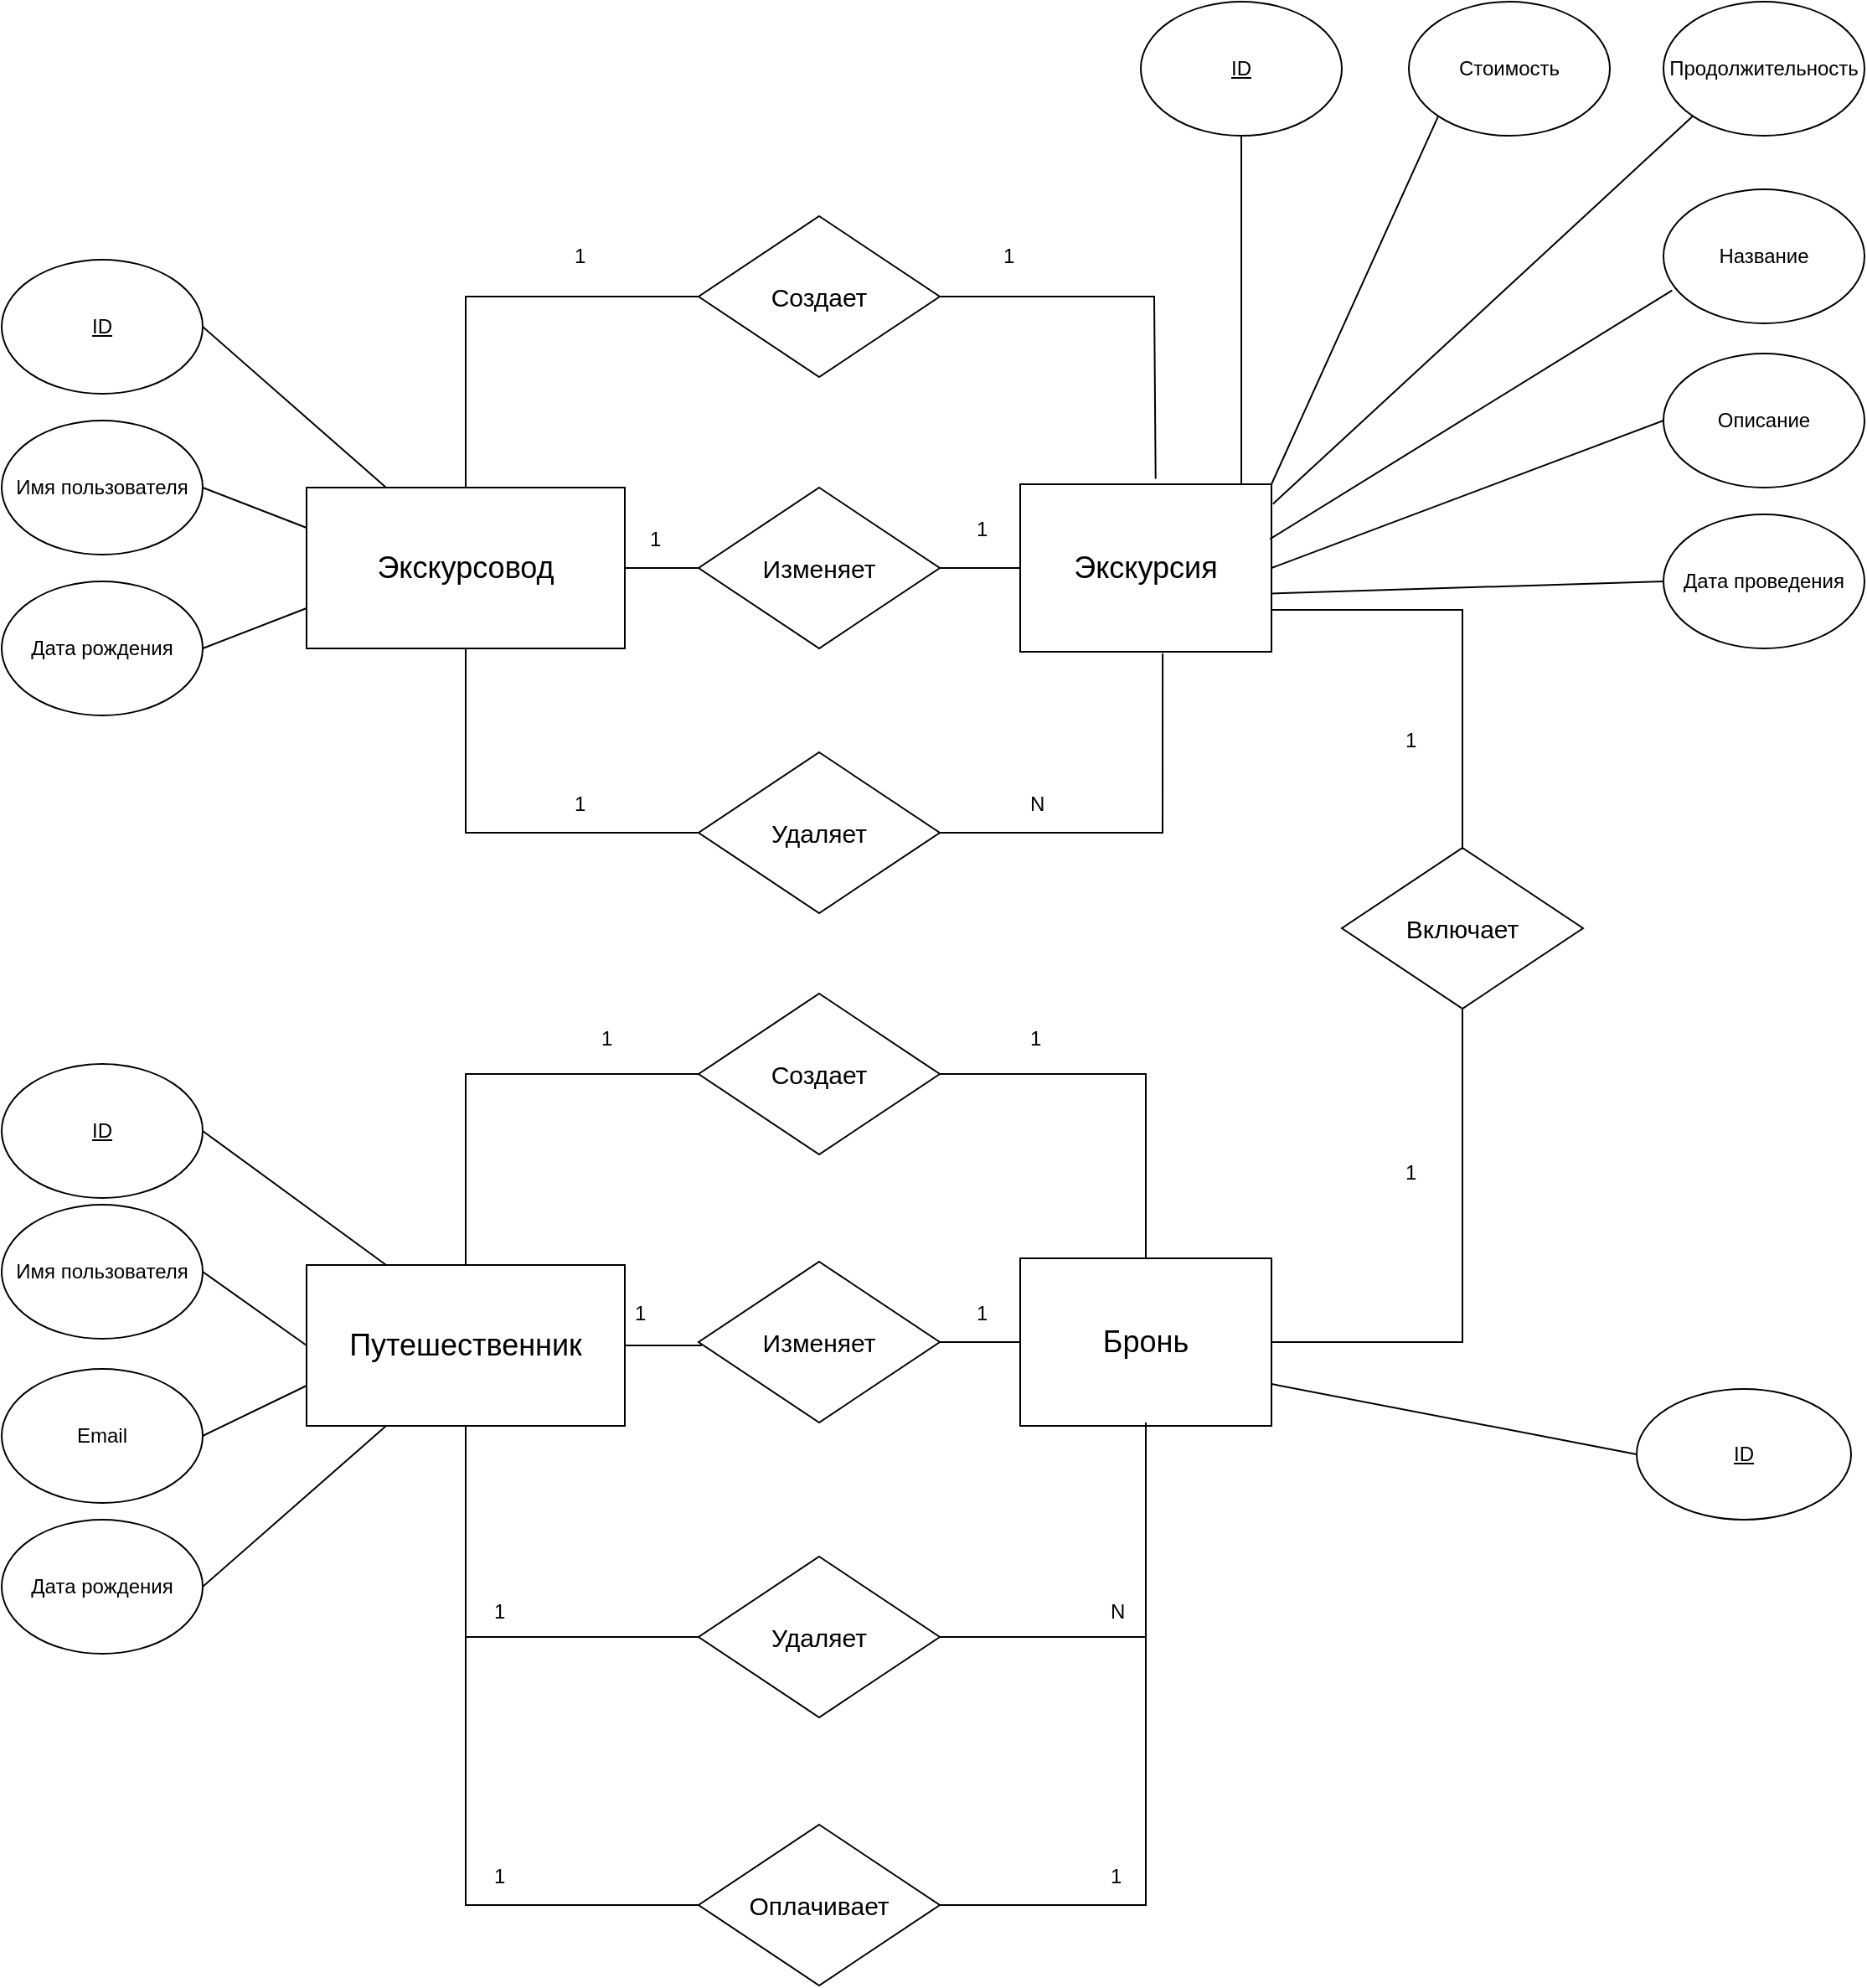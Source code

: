 <mxfile version="21.8.2" type="device">
  <diagram name="Страница 1" id="Tx8E7D5D8GFHcgZXqqEq">
    <mxGraphModel dx="2852" dy="2555" grid="1" gridSize="16" guides="1" tooltips="1" connect="1" arrows="1" fold="1" page="1" pageScale="1" pageWidth="827" pageHeight="1169" math="0" shadow="0">
      <root>
        <mxCell id="0" />
        <mxCell id="1" parent="0" />
        <mxCell id="LSmHs6NhPEWxk4D89v96-4" value="&lt;span style=&quot;font-size: 18px;&quot;&gt;Путешественник&lt;/span&gt;" style="rounded=0;whiteSpace=wrap;html=1;" parent="1" vertex="1">
          <mxGeometry x="150" y="738" width="190" height="96" as="geometry" />
        </mxCell>
        <mxCell id="LSmHs6NhPEWxk4D89v96-5" value="&lt;span style=&quot;font-size: 18px;&quot;&gt;Бронь&lt;/span&gt;" style="rounded=0;whiteSpace=wrap;html=1;" parent="1" vertex="1">
          <mxGeometry x="576" y="734" width="150" height="100" as="geometry" />
        </mxCell>
        <mxCell id="LSmHs6NhPEWxk4D89v96-30" style="edgeStyle=orthogonalEdgeStyle;rounded=0;orthogonalLoop=1;jettySize=auto;html=1;strokeColor=none;" parent="1" source="LSmHs6NhPEWxk4D89v96-11" target="LSmHs6NhPEWxk4D89v96-25" edge="1">
          <mxGeometry relative="1" as="geometry" />
        </mxCell>
        <mxCell id="LSmHs6NhPEWxk4D89v96-11" value="&lt;font style=&quot;font-size: 18px;&quot;&gt;Экскурсовод&lt;/font&gt;" style="rounded=0;whiteSpace=wrap;html=1;" parent="1" vertex="1">
          <mxGeometry x="150" y="274" width="190" height="96" as="geometry" />
        </mxCell>
        <mxCell id="LSmHs6NhPEWxk4D89v96-12" value="&lt;font style=&quot;font-size: 18px;&quot;&gt;Экскурсия&lt;/font&gt;" style="rounded=0;whiteSpace=wrap;html=1;" parent="1" vertex="1">
          <mxGeometry x="576" y="272" width="150" height="100" as="geometry" />
        </mxCell>
        <mxCell id="LSmHs6NhPEWxk4D89v96-15" value="&lt;font style=&quot;font-size: 15px;&quot;&gt;Включает&lt;/font&gt;" style="rhombus;whiteSpace=wrap;html=1;" parent="1" vertex="1">
          <mxGeometry x="768" y="489" width="144" height="96" as="geometry" />
        </mxCell>
        <mxCell id="LSmHs6NhPEWxk4D89v96-18" value="&lt;span style=&quot;font-size: 15px;&quot;&gt;Создает&lt;/span&gt;" style="rhombus;whiteSpace=wrap;html=1;" parent="1" vertex="1">
          <mxGeometry x="384" y="576" width="144" height="96" as="geometry" />
        </mxCell>
        <mxCell id="LSmHs6NhPEWxk4D89v96-19" value="&lt;font style=&quot;font-size: 15px;&quot;&gt;Изменяет&lt;/font&gt;" style="rhombus;whiteSpace=wrap;html=1;" parent="1" vertex="1">
          <mxGeometry x="384" y="736" width="144" height="96" as="geometry" />
        </mxCell>
        <mxCell id="LSmHs6NhPEWxk4D89v96-20" value="&lt;font style=&quot;font-size: 15px;&quot;&gt;Удаляет&lt;/font&gt;" style="rhombus;whiteSpace=wrap;html=1;" parent="1" vertex="1">
          <mxGeometry x="384" y="912" width="144" height="96" as="geometry" />
        </mxCell>
        <mxCell id="LSmHs6NhPEWxk4D89v96-21" value="&lt;font style=&quot;font-size: 15px;&quot;&gt;Создает&lt;/font&gt;" style="rhombus;whiteSpace=wrap;html=1;" parent="1" vertex="1">
          <mxGeometry x="384" y="112" width="144" height="96" as="geometry" />
        </mxCell>
        <mxCell id="LSmHs6NhPEWxk4D89v96-25" value="&lt;font style=&quot;font-size: 15px;&quot;&gt;Изменяет&lt;/font&gt;" style="rhombus;whiteSpace=wrap;html=1;" parent="1" vertex="1">
          <mxGeometry x="384" y="274" width="144" height="96" as="geometry" />
        </mxCell>
        <mxCell id="LSmHs6NhPEWxk4D89v96-27" value="&lt;font style=&quot;font-size: 15px;&quot;&gt;Удаляет&lt;/font&gt;" style="rhombus;whiteSpace=wrap;html=1;" parent="1" vertex="1">
          <mxGeometry x="384" y="432" width="144" height="96" as="geometry" />
        </mxCell>
        <mxCell id="LSmHs6NhPEWxk4D89v96-33" value="&lt;u&gt;ID&lt;/u&gt;" style="ellipse;whiteSpace=wrap;html=1;" parent="1" vertex="1">
          <mxGeometry x="648" y="-16" width="120" height="80" as="geometry" />
        </mxCell>
        <mxCell id="LSmHs6NhPEWxk4D89v96-34" value="Название" style="ellipse;whiteSpace=wrap;html=1;" parent="1" vertex="1">
          <mxGeometry x="960" y="96" width="120" height="80" as="geometry" />
        </mxCell>
        <mxCell id="LSmHs6NhPEWxk4D89v96-35" value="Описание" style="ellipse;whiteSpace=wrap;html=1;" parent="1" vertex="1">
          <mxGeometry x="960" y="194" width="120" height="80" as="geometry" />
        </mxCell>
        <mxCell id="LSmHs6NhPEWxk4D89v96-36" value="Дата проведения" style="ellipse;whiteSpace=wrap;html=1;" parent="1" vertex="1">
          <mxGeometry x="960" y="290" width="120" height="80" as="geometry" />
        </mxCell>
        <mxCell id="LSmHs6NhPEWxk4D89v96-42" value="&lt;u&gt;ID&lt;/u&gt;" style="ellipse;whiteSpace=wrap;html=1;" parent="1" vertex="1">
          <mxGeometry x="-32" y="138" width="120" height="80" as="geometry" />
        </mxCell>
        <mxCell id="LSmHs6NhPEWxk4D89v96-43" value="Имя пользователя" style="ellipse;whiteSpace=wrap;html=1;" parent="1" vertex="1">
          <mxGeometry x="-32" y="234" width="120" height="80" as="geometry" />
        </mxCell>
        <mxCell id="LSmHs6NhPEWxk4D89v96-44" value="Дата рождения" style="ellipse;whiteSpace=wrap;html=1;" parent="1" vertex="1">
          <mxGeometry x="-32" y="330" width="120" height="80" as="geometry" />
        </mxCell>
        <mxCell id="LSmHs6NhPEWxk4D89v96-56" value="&lt;u&gt;ID&lt;/u&gt;" style="ellipse;whiteSpace=wrap;html=1;" parent="1" vertex="1">
          <mxGeometry x="-32" y="618" width="120" height="80" as="geometry" />
        </mxCell>
        <mxCell id="LSmHs6NhPEWxk4D89v96-57" value="Имя пользователя" style="ellipse;whiteSpace=wrap;html=1;" parent="1" vertex="1">
          <mxGeometry x="-32" y="702" width="120" height="80" as="geometry" />
        </mxCell>
        <mxCell id="LSmHs6NhPEWxk4D89v96-58" value="Дата рождения" style="ellipse;whiteSpace=wrap;html=1;" parent="1" vertex="1">
          <mxGeometry x="-32" y="890" width="120" height="80" as="geometry" />
        </mxCell>
        <mxCell id="LSmHs6NhPEWxk4D89v96-66" value="&lt;u&gt;ID&lt;/u&gt;" style="ellipse;whiteSpace=wrap;html=1;" parent="1" vertex="1">
          <mxGeometry x="944" y="812" width="128" height="78" as="geometry" />
        </mxCell>
        <mxCell id="LSmHs6NhPEWxk4D89v96-74" value="&lt;span style=&quot;font-size: 15px;&quot;&gt;Оплачивает&lt;/span&gt;" style="rhombus;whiteSpace=wrap;html=1;" parent="1" vertex="1">
          <mxGeometry x="384" y="1072" width="144" height="96" as="geometry" />
        </mxCell>
        <mxCell id="LSmHs6NhPEWxk4D89v96-77" value="1" style="text;strokeColor=none;fillColor=none;align=left;verticalAlign=middle;spacingLeft=4;spacingRight=4;overflow=hidden;points=[[0,0.5],[1,0.5]];portConstraint=eastwest;rotatable=0;whiteSpace=wrap;html=1;" parent="1" vertex="1">
          <mxGeometry x="624" y="1088" width="128" height="30" as="geometry" />
        </mxCell>
        <mxCell id="LSmHs6NhPEWxk4D89v96-78" value="1" style="text;strokeColor=none;fillColor=none;align=left;verticalAlign=middle;spacingLeft=4;spacingRight=4;overflow=hidden;points=[[0,0.5],[1,0.5]];portConstraint=eastwest;rotatable=0;whiteSpace=wrap;html=1;" parent="1" vertex="1">
          <mxGeometry x="256" y="1088" width="128" height="30" as="geometry" />
        </mxCell>
        <mxCell id="LSmHs6NhPEWxk4D89v96-93" value="1" style="text;strokeColor=none;fillColor=none;align=left;verticalAlign=middle;spacingLeft=4;spacingRight=4;overflow=hidden;points=[[0,0.5],[1,0.5]];portConstraint=eastwest;rotatable=0;whiteSpace=wrap;html=1;" parent="1" vertex="1">
          <mxGeometry x="800" y="410" width="128" height="30" as="geometry" />
        </mxCell>
        <mxCell id="LSmHs6NhPEWxk4D89v96-94" value="1" style="text;strokeColor=none;fillColor=none;align=left;verticalAlign=middle;spacingLeft=4;spacingRight=4;overflow=hidden;points=[[0,0.5],[1,0.5]];portConstraint=eastwest;rotatable=0;whiteSpace=wrap;html=1;" parent="1" vertex="1">
          <mxGeometry x="800" y="668" width="128" height="30" as="geometry" />
        </mxCell>
        <mxCell id="CZ-r4qxeb7wRKjXXscDI-5" value="" style="endArrow=none;html=1;rounded=0;exitX=1;exitY=0.5;exitDx=0;exitDy=0;entryX=0.25;entryY=0;entryDx=0;entryDy=0;" parent="1" source="LSmHs6NhPEWxk4D89v96-56" target="LSmHs6NhPEWxk4D89v96-4" edge="1">
          <mxGeometry width="50" height="50" relative="1" as="geometry">
            <mxPoint x="288" y="738" as="sourcePoint" />
            <mxPoint x="338" y="688" as="targetPoint" />
          </mxGeometry>
        </mxCell>
        <mxCell id="CZ-r4qxeb7wRKjXXscDI-6" value="" style="endArrow=none;html=1;rounded=0;exitX=1;exitY=0.5;exitDx=0;exitDy=0;entryX=0;entryY=0.5;entryDx=0;entryDy=0;" parent="1" source="LSmHs6NhPEWxk4D89v96-57" target="LSmHs6NhPEWxk4D89v96-4" edge="1">
          <mxGeometry width="50" height="50" relative="1" as="geometry">
            <mxPoint x="288" y="738" as="sourcePoint" />
            <mxPoint x="338" y="688" as="targetPoint" />
          </mxGeometry>
        </mxCell>
        <mxCell id="CZ-r4qxeb7wRKjXXscDI-7" value="" style="endArrow=none;html=1;rounded=0;exitX=1;exitY=0.5;exitDx=0;exitDy=0;entryX=0.25;entryY=1;entryDx=0;entryDy=0;" parent="1" source="LSmHs6NhPEWxk4D89v96-58" target="LSmHs6NhPEWxk4D89v96-4" edge="1">
          <mxGeometry width="50" height="50" relative="1" as="geometry">
            <mxPoint x="288" y="738" as="sourcePoint" />
            <mxPoint x="338" y="688" as="targetPoint" />
          </mxGeometry>
        </mxCell>
        <mxCell id="CZ-r4qxeb7wRKjXXscDI-8" value="1" style="text;strokeColor=none;fillColor=none;align=left;verticalAlign=middle;spacingLeft=4;spacingRight=4;overflow=hidden;points=[[0,0.5],[1,0.5]];portConstraint=eastwest;rotatable=0;whiteSpace=wrap;html=1;" parent="1" vertex="1">
          <mxGeometry x="256" y="930" width="128" height="30" as="geometry" />
        </mxCell>
        <mxCell id="CZ-r4qxeb7wRKjXXscDI-9" value="N" style="text;strokeColor=none;fillColor=none;align=left;verticalAlign=middle;spacingLeft=4;spacingRight=4;overflow=hidden;points=[[0,0.5],[1,0.5]];portConstraint=eastwest;rotatable=0;whiteSpace=wrap;html=1;" parent="1" vertex="1">
          <mxGeometry x="624" y="930" width="128" height="30" as="geometry" />
        </mxCell>
        <mxCell id="CZ-r4qxeb7wRKjXXscDI-10" value="1" style="text;strokeColor=none;fillColor=none;align=left;verticalAlign=middle;spacingLeft=4;spacingRight=4;overflow=hidden;points=[[0,0.5],[1,0.5]];portConstraint=eastwest;rotatable=0;whiteSpace=wrap;html=1;" parent="1" vertex="1">
          <mxGeometry x="340" y="752" width="128" height="30" as="geometry" />
        </mxCell>
        <mxCell id="CZ-r4qxeb7wRKjXXscDI-11" value="1" style="text;strokeColor=none;fillColor=none;align=left;verticalAlign=middle;spacingLeft=4;spacingRight=4;overflow=hidden;points=[[0,0.5],[1,0.5]];portConstraint=eastwest;rotatable=0;whiteSpace=wrap;html=1;" parent="1" vertex="1">
          <mxGeometry x="544" y="752" width="128" height="30" as="geometry" />
        </mxCell>
        <mxCell id="CZ-r4qxeb7wRKjXXscDI-12" value="1" style="text;strokeColor=none;fillColor=none;align=left;verticalAlign=middle;spacingLeft=4;spacingRight=4;overflow=hidden;points=[[0,0.5],[1,0.5]];portConstraint=eastwest;rotatable=0;whiteSpace=wrap;html=1;" parent="1" vertex="1">
          <mxGeometry x="304" y="448" width="128" height="30" as="geometry" />
        </mxCell>
        <mxCell id="CZ-r4qxeb7wRKjXXscDI-13" value="1" style="text;strokeColor=none;fillColor=none;align=left;verticalAlign=middle;spacingLeft=4;spacingRight=4;overflow=hidden;points=[[0,0.5],[1,0.5]];portConstraint=eastwest;rotatable=0;whiteSpace=wrap;html=1;" parent="1" vertex="1">
          <mxGeometry x="576" y="588" width="128" height="30" as="geometry" />
        </mxCell>
        <mxCell id="CZ-r4qxeb7wRKjXXscDI-14" value="" style="endArrow=none;html=1;rounded=0;exitX=1;exitY=0.5;exitDx=0;exitDy=0;entryX=0.359;entryY=1.133;entryDx=0;entryDy=0;entryPerimeter=0;" parent="1" source="LSmHs6NhPEWxk4D89v96-4" target="CZ-r4qxeb7wRKjXXscDI-10" edge="1">
          <mxGeometry width="50" height="50" relative="1" as="geometry">
            <mxPoint x="464" y="738" as="sourcePoint" />
            <mxPoint x="514" y="688" as="targetPoint" />
          </mxGeometry>
        </mxCell>
        <mxCell id="CZ-r4qxeb7wRKjXXscDI-15" value="" style="endArrow=none;html=1;rounded=0;entryX=0;entryY=0.5;entryDx=0;entryDy=0;exitX=1;exitY=0.5;exitDx=0;exitDy=0;" parent="1" source="LSmHs6NhPEWxk4D89v96-19" target="LSmHs6NhPEWxk4D89v96-5" edge="1">
          <mxGeometry width="50" height="50" relative="1" as="geometry">
            <mxPoint x="464" y="738" as="sourcePoint" />
            <mxPoint x="514" y="688" as="targetPoint" />
          </mxGeometry>
        </mxCell>
        <mxCell id="CZ-r4qxeb7wRKjXXscDI-16" value="" style="endArrow=none;html=1;rounded=0;exitX=0.5;exitY=0;exitDx=0;exitDy=0;entryX=0;entryY=0.5;entryDx=0;entryDy=0;" parent="1" source="LSmHs6NhPEWxk4D89v96-4" target="LSmHs6NhPEWxk4D89v96-18" edge="1">
          <mxGeometry width="50" height="50" relative="1" as="geometry">
            <mxPoint x="464" y="738" as="sourcePoint" />
            <mxPoint x="514" y="688" as="targetPoint" />
            <Array as="points">
              <mxPoint x="245" y="624" />
            </Array>
          </mxGeometry>
        </mxCell>
        <mxCell id="CZ-r4qxeb7wRKjXXscDI-17" value="" style="endArrow=none;html=1;rounded=0;entryX=1;entryY=0.5;entryDx=0;entryDy=0;exitX=0.5;exitY=0;exitDx=0;exitDy=0;" parent="1" source="LSmHs6NhPEWxk4D89v96-5" target="LSmHs6NhPEWxk4D89v96-18" edge="1">
          <mxGeometry width="50" height="50" relative="1" as="geometry">
            <mxPoint x="464" y="738" as="sourcePoint" />
            <mxPoint x="514" y="688" as="targetPoint" />
            <Array as="points">
              <mxPoint x="651" y="624" />
            </Array>
          </mxGeometry>
        </mxCell>
        <mxCell id="CZ-r4qxeb7wRKjXXscDI-18" value="" style="endArrow=none;html=1;rounded=0;exitX=0.5;exitY=1;exitDx=0;exitDy=0;entryX=0;entryY=0.5;entryDx=0;entryDy=0;" parent="1" source="LSmHs6NhPEWxk4D89v96-4" target="LSmHs6NhPEWxk4D89v96-20" edge="1">
          <mxGeometry width="50" height="50" relative="1" as="geometry">
            <mxPoint x="464" y="738" as="sourcePoint" />
            <mxPoint x="514" y="688" as="targetPoint" />
            <Array as="points">
              <mxPoint x="245" y="960" />
            </Array>
          </mxGeometry>
        </mxCell>
        <mxCell id="CZ-r4qxeb7wRKjXXscDI-20" value="" style="endArrow=none;html=1;rounded=0;exitX=0.5;exitY=1;exitDx=0;exitDy=0;entryX=0;entryY=0.5;entryDx=0;entryDy=0;" parent="1" source="LSmHs6NhPEWxk4D89v96-4" target="LSmHs6NhPEWxk4D89v96-74" edge="1">
          <mxGeometry width="50" height="50" relative="1" as="geometry">
            <mxPoint x="432" y="1010" as="sourcePoint" />
            <mxPoint x="482" y="960" as="targetPoint" />
            <Array as="points">
              <mxPoint x="245" y="1120" />
            </Array>
          </mxGeometry>
        </mxCell>
        <mxCell id="CZ-r4qxeb7wRKjXXscDI-21" value="" style="endArrow=none;html=1;rounded=0;entryX=0.5;entryY=1;entryDx=0;entryDy=0;exitX=1;exitY=0.5;exitDx=0;exitDy=0;" parent="1" source="LSmHs6NhPEWxk4D89v96-74" target="LSmHs6NhPEWxk4D89v96-5" edge="1">
          <mxGeometry width="50" height="50" relative="1" as="geometry">
            <mxPoint x="432" y="1010" as="sourcePoint" />
            <mxPoint x="482" y="960" as="targetPoint" />
            <Array as="points">
              <mxPoint x="651" y="1120" />
            </Array>
          </mxGeometry>
        </mxCell>
        <mxCell id="CZ-r4qxeb7wRKjXXscDI-22" value="" style="endArrow=none;html=1;rounded=0;exitX=1;exitY=0.5;exitDx=0;exitDy=0;" parent="1" edge="1">
          <mxGeometry width="50" height="50" relative="1" as="geometry">
            <mxPoint x="528" y="960" as="sourcePoint" />
            <mxPoint x="651" y="832" as="targetPoint" />
            <Array as="points">
              <mxPoint x="651" y="960" />
            </Array>
          </mxGeometry>
        </mxCell>
        <mxCell id="ATCTV8owNIN2bcN78eVB-2" value="" style="endArrow=none;html=1;rounded=0;exitX=1;exitY=0.75;exitDx=0;exitDy=0;entryX=0;entryY=0.5;entryDx=0;entryDy=0;" edge="1" parent="1" source="LSmHs6NhPEWxk4D89v96-5" target="LSmHs6NhPEWxk4D89v96-66">
          <mxGeometry width="50" height="50" relative="1" as="geometry">
            <mxPoint x="832" y="770" as="sourcePoint" />
            <mxPoint x="882" y="720" as="targetPoint" />
          </mxGeometry>
        </mxCell>
        <mxCell id="ATCTV8owNIN2bcN78eVB-6" value="" style="endArrow=none;html=1;rounded=0;exitX=1;exitY=0.5;exitDx=0;exitDy=0;entryX=0.5;entryY=1;entryDx=0;entryDy=0;" edge="1" parent="1" source="LSmHs6NhPEWxk4D89v96-5" target="LSmHs6NhPEWxk4D89v96-15">
          <mxGeometry width="50" height="50" relative="1" as="geometry">
            <mxPoint x="640" y="642" as="sourcePoint" />
            <mxPoint x="690" y="592" as="targetPoint" />
            <Array as="points">
              <mxPoint x="840" y="784" />
            </Array>
          </mxGeometry>
        </mxCell>
        <mxCell id="ATCTV8owNIN2bcN78eVB-7" value="" style="endArrow=none;html=1;rounded=0;entryX=1;entryY=0.75;entryDx=0;entryDy=0;exitX=0.5;exitY=0;exitDx=0;exitDy=0;" edge="1" parent="1" source="LSmHs6NhPEWxk4D89v96-15" target="LSmHs6NhPEWxk4D89v96-12">
          <mxGeometry width="50" height="50" relative="1" as="geometry">
            <mxPoint x="544" y="498" as="sourcePoint" />
            <mxPoint x="594" y="448" as="targetPoint" />
            <Array as="points">
              <mxPoint x="840" y="347" />
            </Array>
          </mxGeometry>
        </mxCell>
        <mxCell id="ATCTV8owNIN2bcN78eVB-8" value="" style="endArrow=none;html=1;rounded=0;exitX=1;exitY=0.5;exitDx=0;exitDy=0;entryX=0;entryY=0.5;entryDx=0;entryDy=0;" edge="1" parent="1" source="LSmHs6NhPEWxk4D89v96-11" target="LSmHs6NhPEWxk4D89v96-25">
          <mxGeometry width="50" height="50" relative="1" as="geometry">
            <mxPoint x="432" y="562" as="sourcePoint" />
            <mxPoint x="482" y="512" as="targetPoint" />
          </mxGeometry>
        </mxCell>
        <mxCell id="ATCTV8owNIN2bcN78eVB-9" value="" style="endArrow=none;html=1;rounded=0;exitX=1;exitY=0.5;exitDx=0;exitDy=0;entryX=0;entryY=0.5;entryDx=0;entryDy=0;" edge="1" parent="1" source="LSmHs6NhPEWxk4D89v96-25" target="LSmHs6NhPEWxk4D89v96-12">
          <mxGeometry width="50" height="50" relative="1" as="geometry">
            <mxPoint x="432" y="562" as="sourcePoint" />
            <mxPoint x="482" y="512" as="targetPoint" />
          </mxGeometry>
        </mxCell>
        <mxCell id="ATCTV8owNIN2bcN78eVB-10" value="" style="endArrow=none;html=1;rounded=0;exitX=0.5;exitY=0;exitDx=0;exitDy=0;entryX=0;entryY=0.5;entryDx=0;entryDy=0;" edge="1" parent="1" source="LSmHs6NhPEWxk4D89v96-11" target="LSmHs6NhPEWxk4D89v96-21">
          <mxGeometry width="50" height="50" relative="1" as="geometry">
            <mxPoint x="432" y="562" as="sourcePoint" />
            <mxPoint x="482" y="512" as="targetPoint" />
            <Array as="points">
              <mxPoint x="245" y="160" />
            </Array>
          </mxGeometry>
        </mxCell>
        <mxCell id="ATCTV8owNIN2bcN78eVB-11" value="" style="endArrow=none;html=1;rounded=0;exitX=1;exitY=0.5;exitDx=0;exitDy=0;entryX=0.539;entryY=-0.032;entryDx=0;entryDy=0;entryPerimeter=0;" edge="1" parent="1" source="LSmHs6NhPEWxk4D89v96-21" target="LSmHs6NhPEWxk4D89v96-12">
          <mxGeometry width="50" height="50" relative="1" as="geometry">
            <mxPoint x="261" y="290" as="sourcePoint" />
            <mxPoint x="400" y="176" as="targetPoint" />
            <Array as="points">
              <mxPoint x="656" y="160" />
            </Array>
          </mxGeometry>
        </mxCell>
        <mxCell id="ATCTV8owNIN2bcN78eVB-12" value="" style="endArrow=none;html=1;rounded=0;exitX=0.5;exitY=1;exitDx=0;exitDy=0;entryX=0;entryY=0.5;entryDx=0;entryDy=0;" edge="1" parent="1" source="LSmHs6NhPEWxk4D89v96-11" target="LSmHs6NhPEWxk4D89v96-27">
          <mxGeometry width="50" height="50" relative="1" as="geometry">
            <mxPoint x="432" y="466" as="sourcePoint" />
            <mxPoint x="482" y="416" as="targetPoint" />
            <Array as="points">
              <mxPoint x="245" y="480" />
            </Array>
          </mxGeometry>
        </mxCell>
        <mxCell id="ATCTV8owNIN2bcN78eVB-13" value="" style="endArrow=none;html=1;rounded=0;entryX=0.567;entryY=1.01;entryDx=0;entryDy=0;entryPerimeter=0;exitX=1;exitY=0.5;exitDx=0;exitDy=0;" edge="1" parent="1" source="LSmHs6NhPEWxk4D89v96-27" target="LSmHs6NhPEWxk4D89v96-12">
          <mxGeometry width="50" height="50" relative="1" as="geometry">
            <mxPoint x="432" y="466" as="sourcePoint" />
            <mxPoint x="482" y="416" as="targetPoint" />
            <Array as="points">
              <mxPoint x="661" y="480" />
            </Array>
          </mxGeometry>
        </mxCell>
        <mxCell id="ATCTV8owNIN2bcN78eVB-14" value="" style="endArrow=none;html=1;rounded=0;exitX=1;exitY=0.5;exitDx=0;exitDy=0;entryX=0;entryY=0.75;entryDx=0;entryDy=0;" edge="1" parent="1" source="LSmHs6NhPEWxk4D89v96-44" target="LSmHs6NhPEWxk4D89v96-11">
          <mxGeometry width="50" height="50" relative="1" as="geometry">
            <mxPoint x="304" y="530" as="sourcePoint" />
            <mxPoint x="354" y="480" as="targetPoint" />
          </mxGeometry>
        </mxCell>
        <mxCell id="ATCTV8owNIN2bcN78eVB-15" value="" style="endArrow=none;html=1;rounded=0;exitX=1;exitY=0.5;exitDx=0;exitDy=0;entryX=0;entryY=0.25;entryDx=0;entryDy=0;" edge="1" parent="1" source="LSmHs6NhPEWxk4D89v96-43" target="LSmHs6NhPEWxk4D89v96-11">
          <mxGeometry width="50" height="50" relative="1" as="geometry">
            <mxPoint x="304" y="530" as="sourcePoint" />
            <mxPoint x="144" y="304" as="targetPoint" />
          </mxGeometry>
        </mxCell>
        <mxCell id="ATCTV8owNIN2bcN78eVB-16" value="" style="endArrow=none;html=1;rounded=0;exitX=1;exitY=0.5;exitDx=0;exitDy=0;entryX=0.25;entryY=0;entryDx=0;entryDy=0;" edge="1" parent="1" source="LSmHs6NhPEWxk4D89v96-42" target="LSmHs6NhPEWxk4D89v96-11">
          <mxGeometry width="50" height="50" relative="1" as="geometry">
            <mxPoint x="304" y="530" as="sourcePoint" />
            <mxPoint x="354" y="480" as="targetPoint" />
          </mxGeometry>
        </mxCell>
        <mxCell id="ATCTV8owNIN2bcN78eVB-17" value="Продолжительность" style="ellipse;whiteSpace=wrap;html=1;" vertex="1" parent="1">
          <mxGeometry x="960" y="-16" width="120" height="80" as="geometry" />
        </mxCell>
        <mxCell id="ATCTV8owNIN2bcN78eVB-18" value="Стоимость" style="ellipse;whiteSpace=wrap;html=1;" vertex="1" parent="1">
          <mxGeometry x="808" y="-16" width="120" height="80" as="geometry" />
        </mxCell>
        <mxCell id="ATCTV8owNIN2bcN78eVB-19" value="" style="endArrow=none;html=1;rounded=0;exitX=0.5;exitY=1;exitDx=0;exitDy=0;" edge="1" parent="1" source="LSmHs6NhPEWxk4D89v96-33">
          <mxGeometry width="50" height="50" relative="1" as="geometry">
            <mxPoint x="656" y="354" as="sourcePoint" />
            <mxPoint x="708" y="272" as="targetPoint" />
          </mxGeometry>
        </mxCell>
        <mxCell id="ATCTV8owNIN2bcN78eVB-20" value="" style="endArrow=none;html=1;rounded=0;entryX=0;entryY=1;entryDx=0;entryDy=0;exitX=1;exitY=0;exitDx=0;exitDy=0;" edge="1" parent="1" source="LSmHs6NhPEWxk4D89v96-12" target="ATCTV8owNIN2bcN78eVB-18">
          <mxGeometry width="50" height="50" relative="1" as="geometry">
            <mxPoint x="656" y="354" as="sourcePoint" />
            <mxPoint x="706" y="304" as="targetPoint" />
          </mxGeometry>
        </mxCell>
        <mxCell id="ATCTV8owNIN2bcN78eVB-21" value="" style="endArrow=none;html=1;rounded=0;entryX=0;entryY=1;entryDx=0;entryDy=0;exitX=1.006;exitY=0.118;exitDx=0;exitDy=0;exitPerimeter=0;" edge="1" parent="1" source="LSmHs6NhPEWxk4D89v96-12" target="ATCTV8owNIN2bcN78eVB-17">
          <mxGeometry width="50" height="50" relative="1" as="geometry">
            <mxPoint x="656" y="354" as="sourcePoint" />
            <mxPoint x="706" y="304" as="targetPoint" />
          </mxGeometry>
        </mxCell>
        <mxCell id="ATCTV8owNIN2bcN78eVB-22" value="" style="endArrow=none;html=1;rounded=0;entryX=0.043;entryY=0.754;entryDx=0;entryDy=0;entryPerimeter=0;exitX=0.994;exitY=0.327;exitDx=0;exitDy=0;exitPerimeter=0;" edge="1" parent="1" source="LSmHs6NhPEWxk4D89v96-12" target="LSmHs6NhPEWxk4D89v96-34">
          <mxGeometry width="50" height="50" relative="1" as="geometry">
            <mxPoint x="656" y="354" as="sourcePoint" />
            <mxPoint x="706" y="304" as="targetPoint" />
          </mxGeometry>
        </mxCell>
        <mxCell id="ATCTV8owNIN2bcN78eVB-23" value="" style="endArrow=none;html=1;rounded=0;entryX=0;entryY=0.5;entryDx=0;entryDy=0;exitX=1;exitY=0.5;exitDx=0;exitDy=0;" edge="1" parent="1" source="LSmHs6NhPEWxk4D89v96-12" target="LSmHs6NhPEWxk4D89v96-35">
          <mxGeometry width="50" height="50" relative="1" as="geometry">
            <mxPoint x="656" y="354" as="sourcePoint" />
            <mxPoint x="706" y="304" as="targetPoint" />
          </mxGeometry>
        </mxCell>
        <mxCell id="ATCTV8owNIN2bcN78eVB-24" value="" style="endArrow=none;html=1;rounded=0;entryX=0;entryY=0.5;entryDx=0;entryDy=0;exitX=1;exitY=0.652;exitDx=0;exitDy=0;exitPerimeter=0;" edge="1" parent="1" source="LSmHs6NhPEWxk4D89v96-12" target="LSmHs6NhPEWxk4D89v96-36">
          <mxGeometry width="50" height="50" relative="1" as="geometry">
            <mxPoint x="656" y="354" as="sourcePoint" />
            <mxPoint x="706" y="304" as="targetPoint" />
          </mxGeometry>
        </mxCell>
        <mxCell id="ATCTV8owNIN2bcN78eVB-25" value="1" style="text;strokeColor=none;fillColor=none;align=left;verticalAlign=middle;spacingLeft=4;spacingRight=4;overflow=hidden;points=[[0,0.5],[1,0.5]];portConstraint=eastwest;rotatable=0;whiteSpace=wrap;html=1;" vertex="1" parent="1">
          <mxGeometry x="320" y="588" width="128" height="30" as="geometry" />
        </mxCell>
        <mxCell id="ATCTV8owNIN2bcN78eVB-26" value="N" style="text;strokeColor=none;fillColor=none;align=left;verticalAlign=middle;spacingLeft=4;spacingRight=4;overflow=hidden;points=[[0,0.5],[1,0.5]];portConstraint=eastwest;rotatable=0;whiteSpace=wrap;html=1;" vertex="1" parent="1">
          <mxGeometry x="576" y="448" width="128" height="30" as="geometry" />
        </mxCell>
        <mxCell id="ATCTV8owNIN2bcN78eVB-27" value="1" style="text;strokeColor=none;fillColor=none;align=left;verticalAlign=middle;spacingLeft=4;spacingRight=4;overflow=hidden;points=[[0,0.5],[1,0.5]];portConstraint=eastwest;rotatable=0;whiteSpace=wrap;html=1;" vertex="1" parent="1">
          <mxGeometry x="349" y="290" width="128" height="30" as="geometry" />
        </mxCell>
        <mxCell id="ATCTV8owNIN2bcN78eVB-28" value="1" style="text;strokeColor=none;fillColor=none;align=left;verticalAlign=middle;spacingLeft=4;spacingRight=4;overflow=hidden;points=[[0,0.5],[1,0.5]];portConstraint=eastwest;rotatable=0;whiteSpace=wrap;html=1;" vertex="1" parent="1">
          <mxGeometry x="544" y="284" width="128" height="30" as="geometry" />
        </mxCell>
        <mxCell id="ATCTV8owNIN2bcN78eVB-29" value="1" style="text;strokeColor=none;fillColor=none;align=left;verticalAlign=middle;spacingLeft=4;spacingRight=4;overflow=hidden;points=[[0,0.5],[1,0.5]];portConstraint=eastwest;rotatable=0;whiteSpace=wrap;html=1;" vertex="1" parent="1">
          <mxGeometry x="304" y="121" width="128" height="30" as="geometry" />
        </mxCell>
        <mxCell id="ATCTV8owNIN2bcN78eVB-30" value="1" style="text;strokeColor=none;fillColor=none;align=left;verticalAlign=middle;spacingLeft=4;spacingRight=4;overflow=hidden;points=[[0,0.5],[1,0.5]];portConstraint=eastwest;rotatable=0;whiteSpace=wrap;html=1;" vertex="1" parent="1">
          <mxGeometry x="560" y="121" width="128" height="30" as="geometry" />
        </mxCell>
        <mxCell id="ATCTV8owNIN2bcN78eVB-31" value="Email" style="ellipse;whiteSpace=wrap;html=1;" vertex="1" parent="1">
          <mxGeometry x="-32" y="800" width="120" height="80" as="geometry" />
        </mxCell>
        <mxCell id="ATCTV8owNIN2bcN78eVB-32" value="" style="endArrow=none;html=1;rounded=0;exitX=1;exitY=0.5;exitDx=0;exitDy=0;entryX=0;entryY=0.75;entryDx=0;entryDy=0;" edge="1" parent="1" source="ATCTV8owNIN2bcN78eVB-31" target="LSmHs6NhPEWxk4D89v96-4">
          <mxGeometry width="50" height="50" relative="1" as="geometry">
            <mxPoint x="448" y="610" as="sourcePoint" />
            <mxPoint x="498" y="560" as="targetPoint" />
          </mxGeometry>
        </mxCell>
      </root>
    </mxGraphModel>
  </diagram>
</mxfile>
